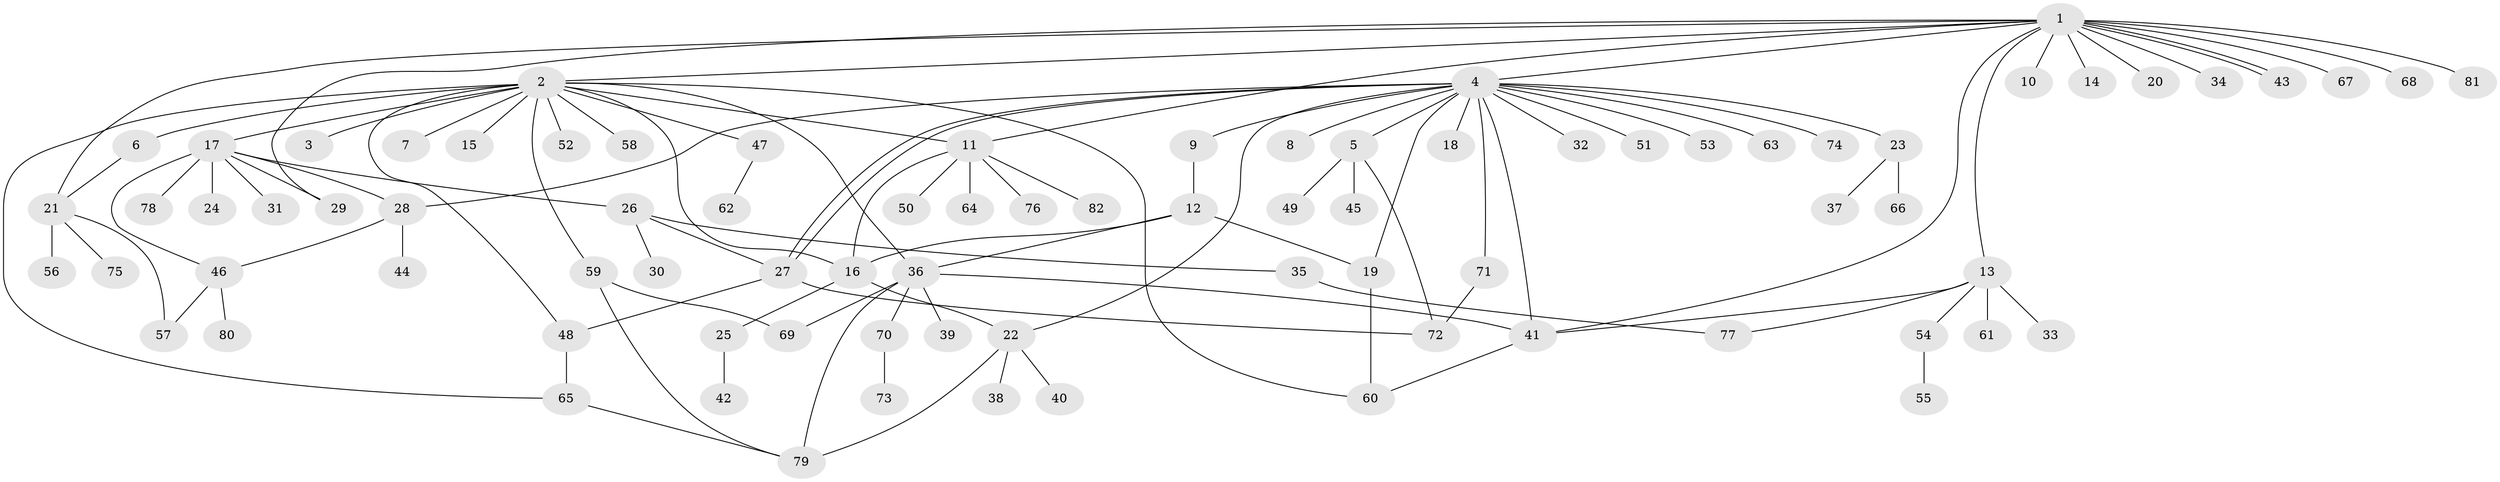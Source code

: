 // coarse degree distribution, {15: 0.03125, 13: 0.03125, 1: 0.5625, 11: 0.03125, 3: 0.125, 2: 0.0625, 5: 0.09375, 6: 0.03125, 4: 0.03125}
// Generated by graph-tools (version 1.1) at 2025/18/03/04/25 18:18:17]
// undirected, 82 vertices, 109 edges
graph export_dot {
graph [start="1"]
  node [color=gray90,style=filled];
  1;
  2;
  3;
  4;
  5;
  6;
  7;
  8;
  9;
  10;
  11;
  12;
  13;
  14;
  15;
  16;
  17;
  18;
  19;
  20;
  21;
  22;
  23;
  24;
  25;
  26;
  27;
  28;
  29;
  30;
  31;
  32;
  33;
  34;
  35;
  36;
  37;
  38;
  39;
  40;
  41;
  42;
  43;
  44;
  45;
  46;
  47;
  48;
  49;
  50;
  51;
  52;
  53;
  54;
  55;
  56;
  57;
  58;
  59;
  60;
  61;
  62;
  63;
  64;
  65;
  66;
  67;
  68;
  69;
  70;
  71;
  72;
  73;
  74;
  75;
  76;
  77;
  78;
  79;
  80;
  81;
  82;
  1 -- 2;
  1 -- 4;
  1 -- 10;
  1 -- 11;
  1 -- 13;
  1 -- 14;
  1 -- 20;
  1 -- 21;
  1 -- 29;
  1 -- 34;
  1 -- 41;
  1 -- 43;
  1 -- 43;
  1 -- 67;
  1 -- 68;
  1 -- 81;
  2 -- 3;
  2 -- 6;
  2 -- 7;
  2 -- 11;
  2 -- 15;
  2 -- 16;
  2 -- 17;
  2 -- 36;
  2 -- 47;
  2 -- 48;
  2 -- 52;
  2 -- 58;
  2 -- 59;
  2 -- 60;
  2 -- 65;
  4 -- 5;
  4 -- 8;
  4 -- 9;
  4 -- 18;
  4 -- 19;
  4 -- 22;
  4 -- 23;
  4 -- 27;
  4 -- 27;
  4 -- 28;
  4 -- 32;
  4 -- 41;
  4 -- 51;
  4 -- 53;
  4 -- 63;
  4 -- 71;
  4 -- 74;
  5 -- 45;
  5 -- 49;
  5 -- 72;
  6 -- 21;
  9 -- 12;
  11 -- 16;
  11 -- 50;
  11 -- 64;
  11 -- 76;
  11 -- 82;
  12 -- 16;
  12 -- 19;
  12 -- 36;
  13 -- 33;
  13 -- 41;
  13 -- 54;
  13 -- 61;
  13 -- 77;
  16 -- 22;
  16 -- 25;
  17 -- 24;
  17 -- 26;
  17 -- 28;
  17 -- 29;
  17 -- 31;
  17 -- 46;
  17 -- 78;
  19 -- 60;
  21 -- 56;
  21 -- 57;
  21 -- 75;
  22 -- 38;
  22 -- 40;
  22 -- 79;
  23 -- 37;
  23 -- 66;
  25 -- 42;
  26 -- 27;
  26 -- 30;
  26 -- 35;
  27 -- 48;
  27 -- 72;
  28 -- 44;
  28 -- 46;
  35 -- 77;
  36 -- 39;
  36 -- 41;
  36 -- 69;
  36 -- 70;
  36 -- 79;
  41 -- 60;
  46 -- 57;
  46 -- 80;
  47 -- 62;
  48 -- 65;
  54 -- 55;
  59 -- 69;
  59 -- 79;
  65 -- 79;
  70 -- 73;
  71 -- 72;
}
